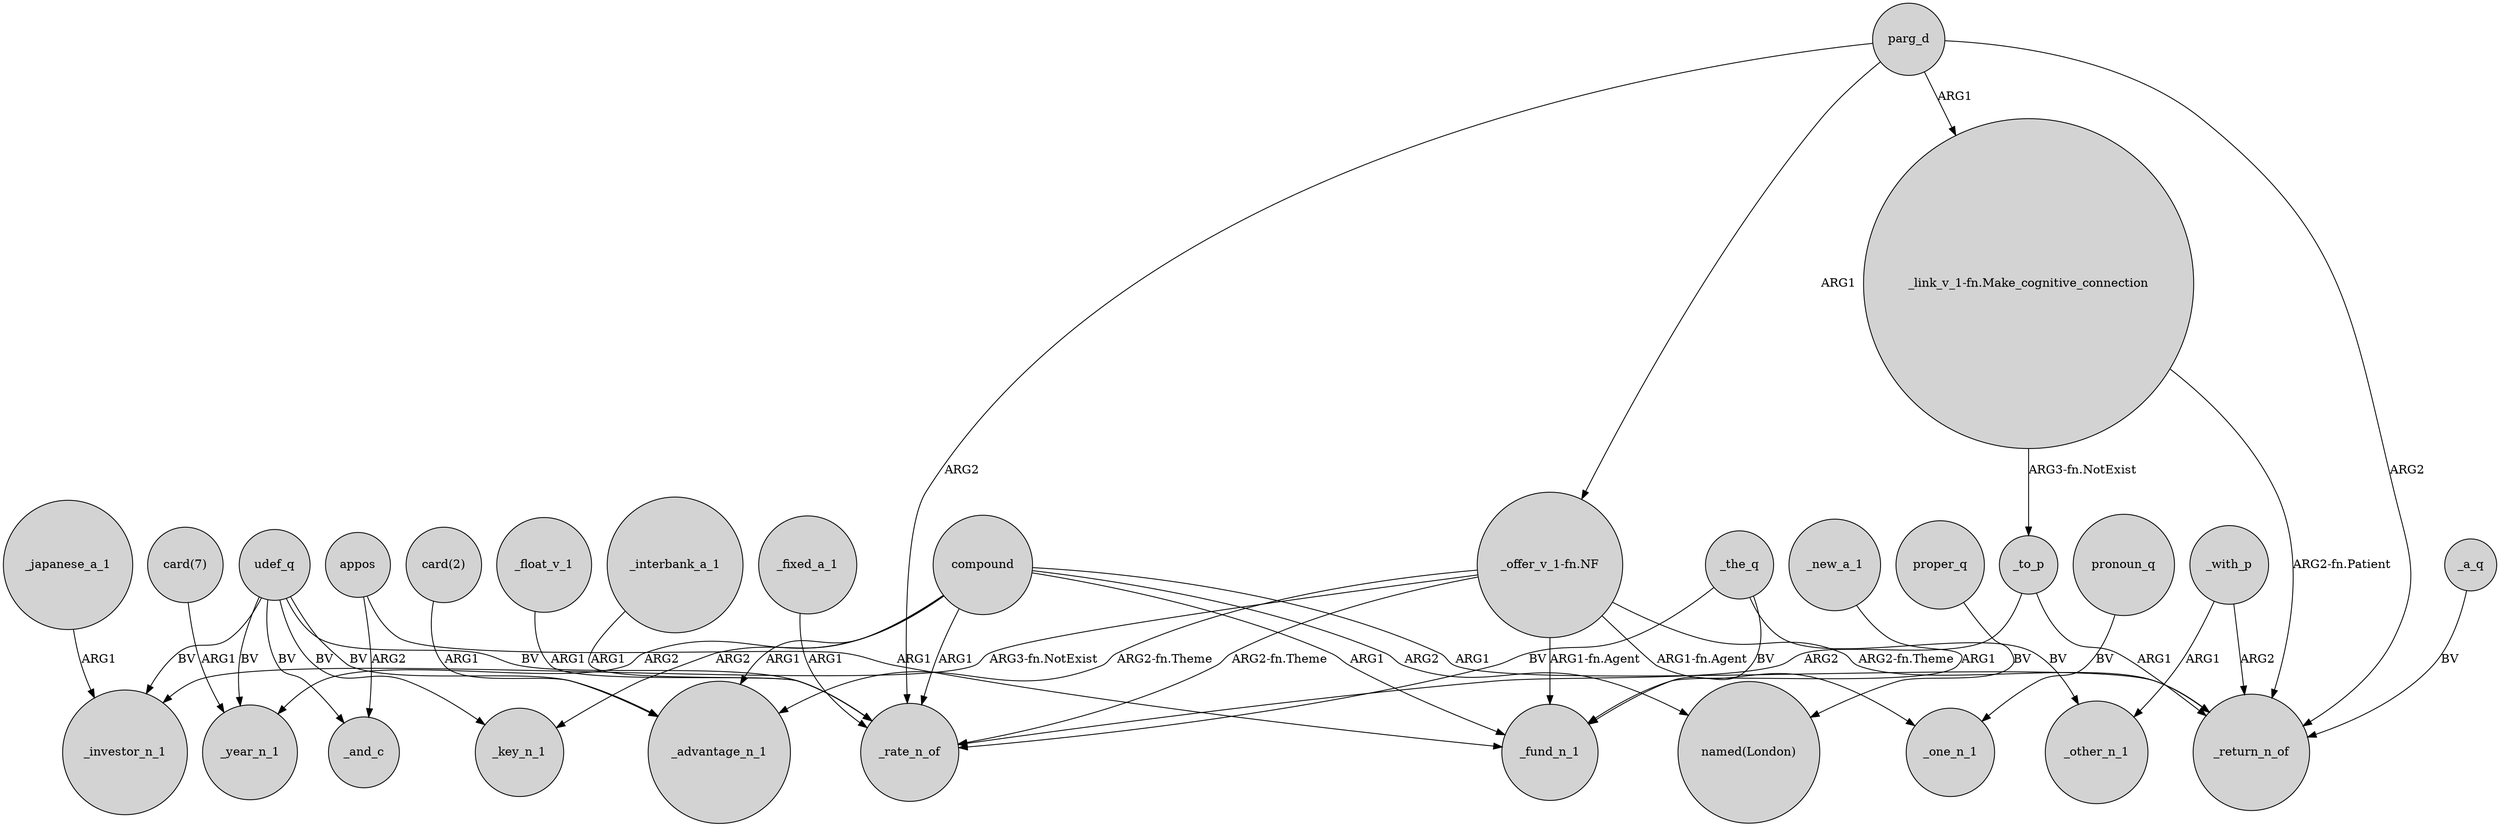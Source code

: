 digraph {
	node [shape=circle style=filled]
	"_offer_v_1-fn.NF" -> _investor_n_1 [label="ARG3-fn.NotExist"]
	compound -> _key_n_1 [label=ARG2]
	_japanese_a_1 -> _investor_n_1 [label=ARG1]
	"_offer_v_1-fn.NF" -> _return_n_of [label="ARG2-fn.Theme"]
	udef_q -> _key_n_1 [label=BV]
	_new_a_1 -> _fund_n_1 [label=ARG1]
	udef_q -> _investor_n_1 [label=BV]
	_to_p -> _return_n_of [label=ARG1]
	"_link_v_1-fn.Make_cognitive_connection" -> _to_p [label="ARG3-fn.NotExist"]
	_float_v_1 -> _rate_n_of [label=ARG1]
	_interbank_a_1 -> _rate_n_of [label=ARG1]
	_fixed_a_1 -> _rate_n_of [label=ARG1]
	compound -> _rate_n_of [label=ARG1]
	udef_q -> _rate_n_of [label=BV]
	"_offer_v_1-fn.NF" -> _one_n_1 [label="ARG1-fn.Agent"]
	udef_q -> _advantage_n_1 [label=BV]
	_the_q -> _rate_n_of [label=BV]
	_the_q -> _fund_n_1 [label=BV]
	_a_q -> _return_n_of [label=BV]
	_with_p -> _other_n_1 [label=ARG1]
	parg_d -> "_link_v_1-fn.Make_cognitive_connection" [label=ARG1]
	"_offer_v_1-fn.NF" -> _fund_n_1 [label="ARG1-fn.Agent"]
	"card(2)" -> _advantage_n_1 [label=ARG1]
	_the_q -> _other_n_1 [label=BV]
	appos -> _and_c [label=ARG2]
	compound -> _fund_n_1 [label=ARG1]
	"_link_v_1-fn.Make_cognitive_connection" -> _return_n_of [label="ARG2-fn.Patient"]
	_with_p -> _return_n_of [label=ARG2]
	"_offer_v_1-fn.NF" -> _rate_n_of [label="ARG2-fn.Theme"]
	parg_d -> _return_n_of [label=ARG2]
	compound -> "named(London)" [label=ARG2]
	pronoun_q -> _one_n_1 [label=BV]
	proper_q -> "named(London)" [label=BV]
	"_offer_v_1-fn.NF" -> _advantage_n_1 [label="ARG2-fn.Theme"]
	appos -> _fund_n_1 [label=ARG1]
	udef_q -> _year_n_1 [label=BV]
	compound -> _advantage_n_1 [label=ARG1]
	udef_q -> _and_c [label=BV]
	parg_d -> "_offer_v_1-fn.NF" [label=ARG1]
	parg_d -> _rate_n_of [label=ARG2]
	compound -> _return_n_of [label=ARG1]
	_to_p -> _rate_n_of [label=ARG2]
	compound -> _year_n_1 [label=ARG2]
	"card(7)" -> _year_n_1 [label=ARG1]
}

